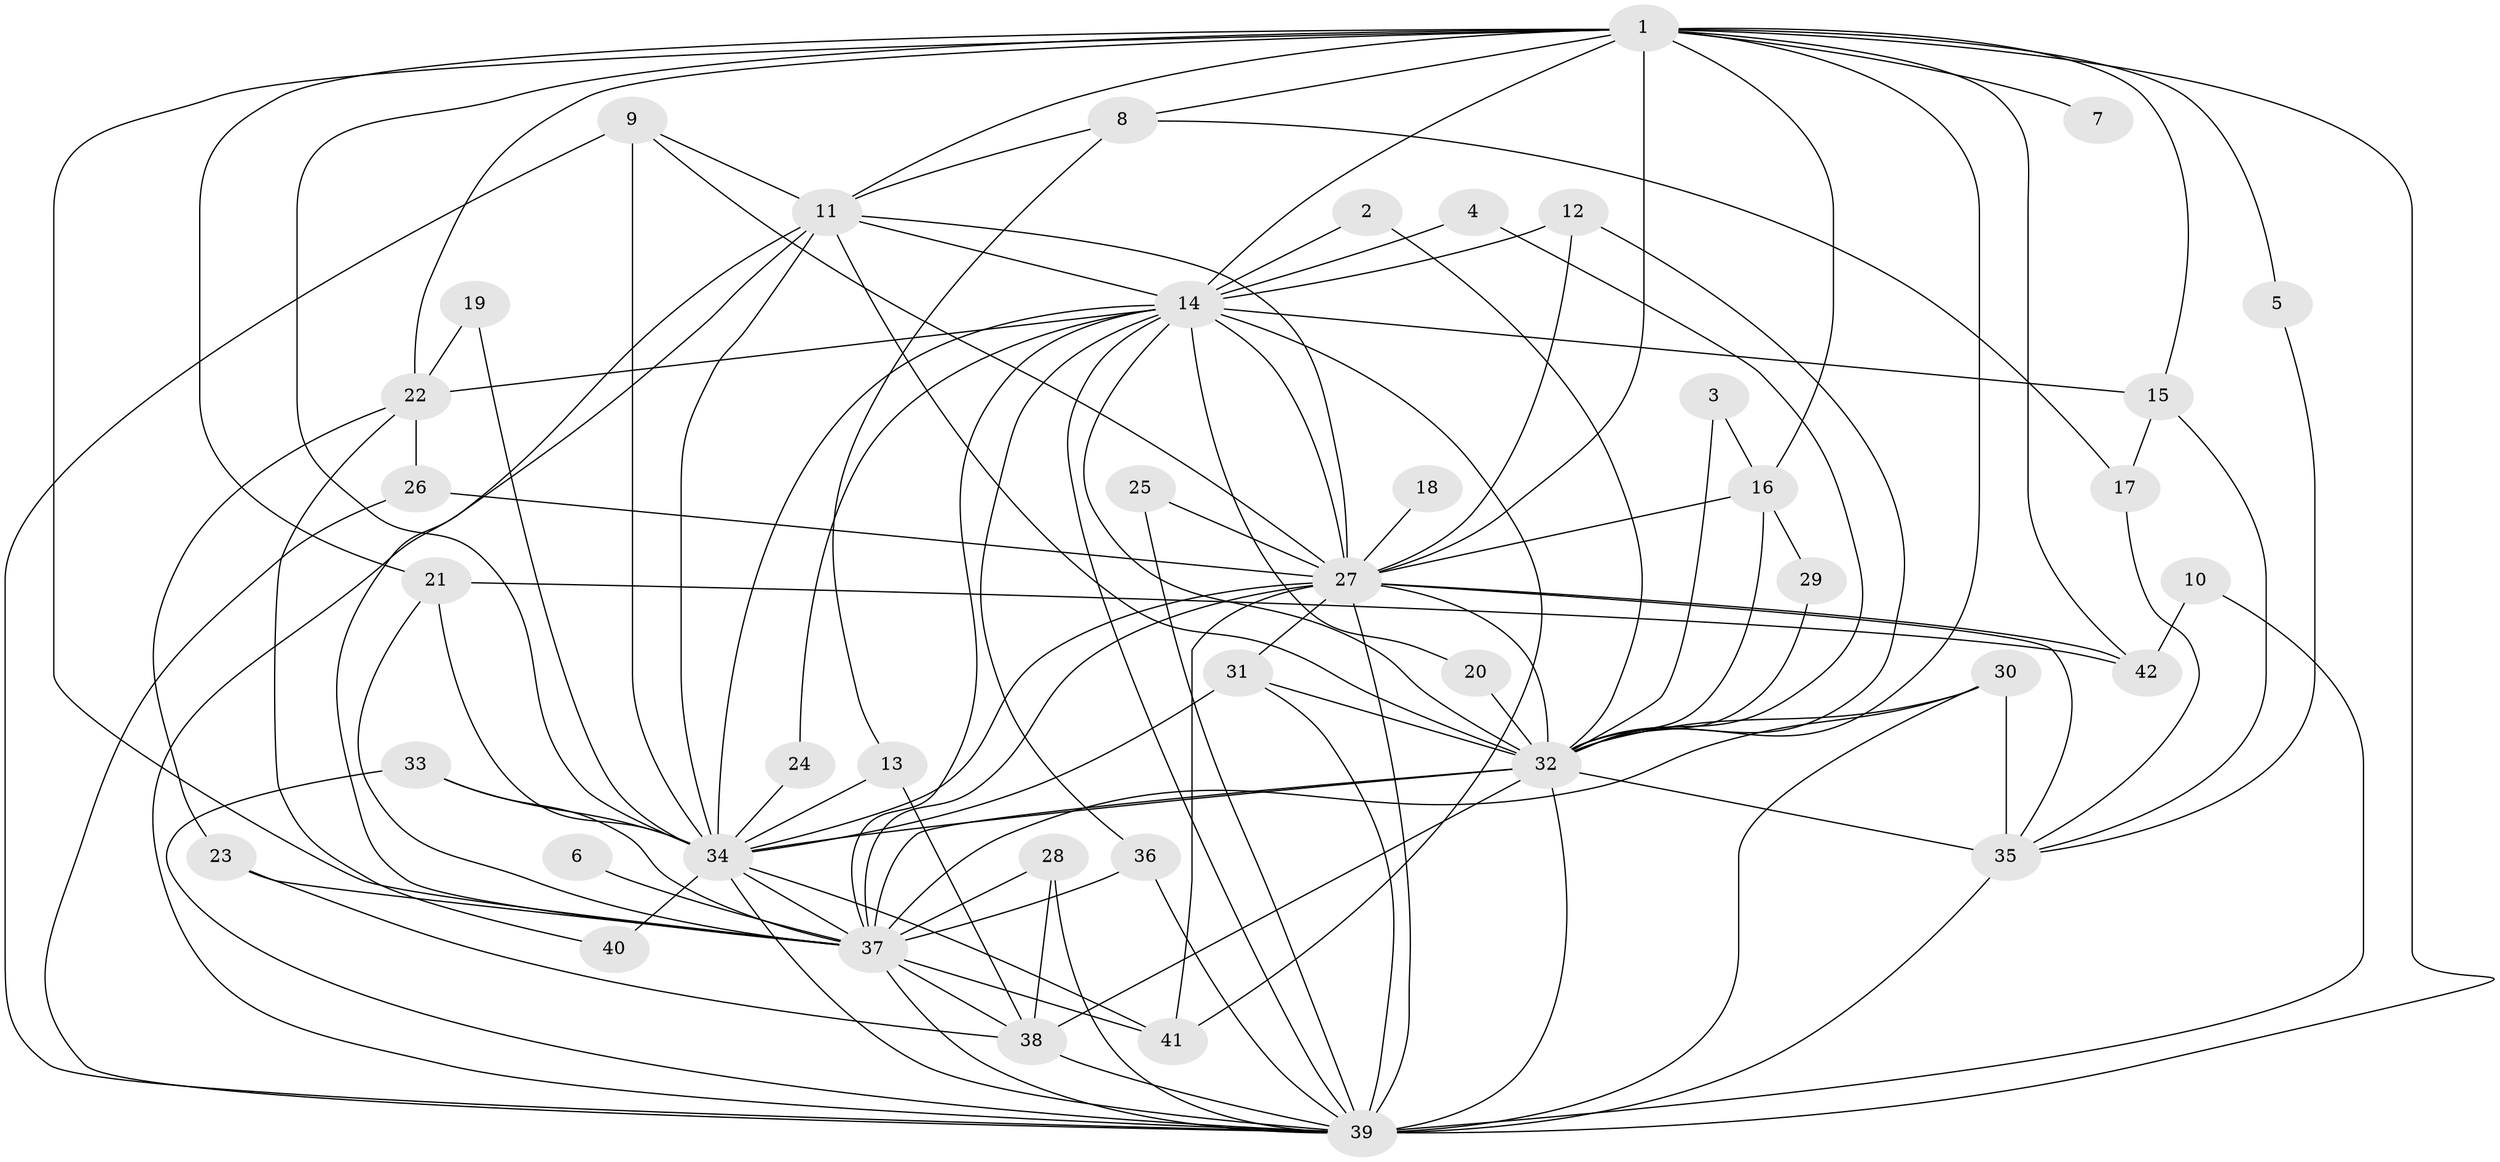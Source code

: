 // original degree distribution, {15: 0.023809523809523808, 21: 0.03571428571428571, 13: 0.011904761904761904, 19: 0.011904761904761904, 23: 0.011904761904761904, 22: 0.011904761904761904, 11: 0.011904761904761904, 9: 0.011904761904761904, 3: 0.17857142857142858, 2: 0.5357142857142857, 4: 0.09523809523809523, 5: 0.03571428571428571, 8: 0.011904761904761904, 6: 0.011904761904761904}
// Generated by graph-tools (version 1.1) at 2025/49/03/09/25 03:49:33]
// undirected, 42 vertices, 115 edges
graph export_dot {
graph [start="1"]
  node [color=gray90,style=filled];
  1;
  2;
  3;
  4;
  5;
  6;
  7;
  8;
  9;
  10;
  11;
  12;
  13;
  14;
  15;
  16;
  17;
  18;
  19;
  20;
  21;
  22;
  23;
  24;
  25;
  26;
  27;
  28;
  29;
  30;
  31;
  32;
  33;
  34;
  35;
  36;
  37;
  38;
  39;
  40;
  41;
  42;
  1 -- 5 [weight=1.0];
  1 -- 7 [weight=1.0];
  1 -- 8 [weight=1.0];
  1 -- 11 [weight=2.0];
  1 -- 14 [weight=2.0];
  1 -- 15 [weight=1.0];
  1 -- 16 [weight=1.0];
  1 -- 21 [weight=1.0];
  1 -- 22 [weight=1.0];
  1 -- 27 [weight=2.0];
  1 -- 32 [weight=4.0];
  1 -- 34 [weight=2.0];
  1 -- 37 [weight=2.0];
  1 -- 39 [weight=3.0];
  1 -- 42 [weight=1.0];
  2 -- 14 [weight=1.0];
  2 -- 32 [weight=1.0];
  3 -- 16 [weight=1.0];
  3 -- 32 [weight=1.0];
  4 -- 14 [weight=1.0];
  4 -- 32 [weight=1.0];
  5 -- 35 [weight=1.0];
  6 -- 37 [weight=1.0];
  8 -- 11 [weight=1.0];
  8 -- 13 [weight=1.0];
  8 -- 17 [weight=1.0];
  9 -- 11 [weight=1.0];
  9 -- 27 [weight=2.0];
  9 -- 34 [weight=2.0];
  9 -- 39 [weight=1.0];
  10 -- 39 [weight=1.0];
  10 -- 42 [weight=1.0];
  11 -- 14 [weight=1.0];
  11 -- 27 [weight=1.0];
  11 -- 32 [weight=2.0];
  11 -- 34 [weight=1.0];
  11 -- 37 [weight=1.0];
  11 -- 39 [weight=1.0];
  12 -- 14 [weight=1.0];
  12 -- 27 [weight=1.0];
  12 -- 32 [weight=1.0];
  13 -- 34 [weight=1.0];
  13 -- 38 [weight=1.0];
  14 -- 15 [weight=1.0];
  14 -- 20 [weight=1.0];
  14 -- 22 [weight=3.0];
  14 -- 24 [weight=1.0];
  14 -- 27 [weight=1.0];
  14 -- 32 [weight=2.0];
  14 -- 34 [weight=1.0];
  14 -- 36 [weight=1.0];
  14 -- 37 [weight=1.0];
  14 -- 39 [weight=1.0];
  14 -- 41 [weight=3.0];
  15 -- 17 [weight=1.0];
  15 -- 35 [weight=1.0];
  16 -- 27 [weight=1.0];
  16 -- 29 [weight=1.0];
  16 -- 32 [weight=1.0];
  17 -- 35 [weight=1.0];
  18 -- 27 [weight=1.0];
  19 -- 22 [weight=1.0];
  19 -- 34 [weight=1.0];
  20 -- 32 [weight=1.0];
  21 -- 34 [weight=1.0];
  21 -- 37 [weight=1.0];
  21 -- 42 [weight=1.0];
  22 -- 23 [weight=1.0];
  22 -- 26 [weight=2.0];
  22 -- 40 [weight=1.0];
  23 -- 37 [weight=1.0];
  23 -- 38 [weight=1.0];
  24 -- 34 [weight=1.0];
  25 -- 27 [weight=1.0];
  25 -- 39 [weight=1.0];
  26 -- 27 [weight=1.0];
  26 -- 39 [weight=1.0];
  27 -- 31 [weight=2.0];
  27 -- 32 [weight=3.0];
  27 -- 34 [weight=1.0];
  27 -- 35 [weight=1.0];
  27 -- 37 [weight=1.0];
  27 -- 39 [weight=1.0];
  27 -- 41 [weight=1.0];
  27 -- 42 [weight=1.0];
  28 -- 37 [weight=1.0];
  28 -- 38 [weight=2.0];
  28 -- 39 [weight=1.0];
  29 -- 32 [weight=1.0];
  30 -- 32 [weight=1.0];
  30 -- 35 [weight=2.0];
  30 -- 37 [weight=1.0];
  30 -- 39 [weight=1.0];
  31 -- 32 [weight=1.0];
  31 -- 34 [weight=1.0];
  31 -- 39 [weight=1.0];
  32 -- 34 [weight=2.0];
  32 -- 35 [weight=2.0];
  32 -- 37 [weight=2.0];
  32 -- 38 [weight=2.0];
  32 -- 39 [weight=2.0];
  33 -- 34 [weight=1.0];
  33 -- 37 [weight=1.0];
  33 -- 39 [weight=1.0];
  34 -- 37 [weight=1.0];
  34 -- 39 [weight=1.0];
  34 -- 40 [weight=1.0];
  34 -- 41 [weight=1.0];
  35 -- 39 [weight=1.0];
  36 -- 37 [weight=1.0];
  36 -- 39 [weight=1.0];
  37 -- 38 [weight=2.0];
  37 -- 39 [weight=1.0];
  37 -- 41 [weight=2.0];
  38 -- 39 [weight=1.0];
}
